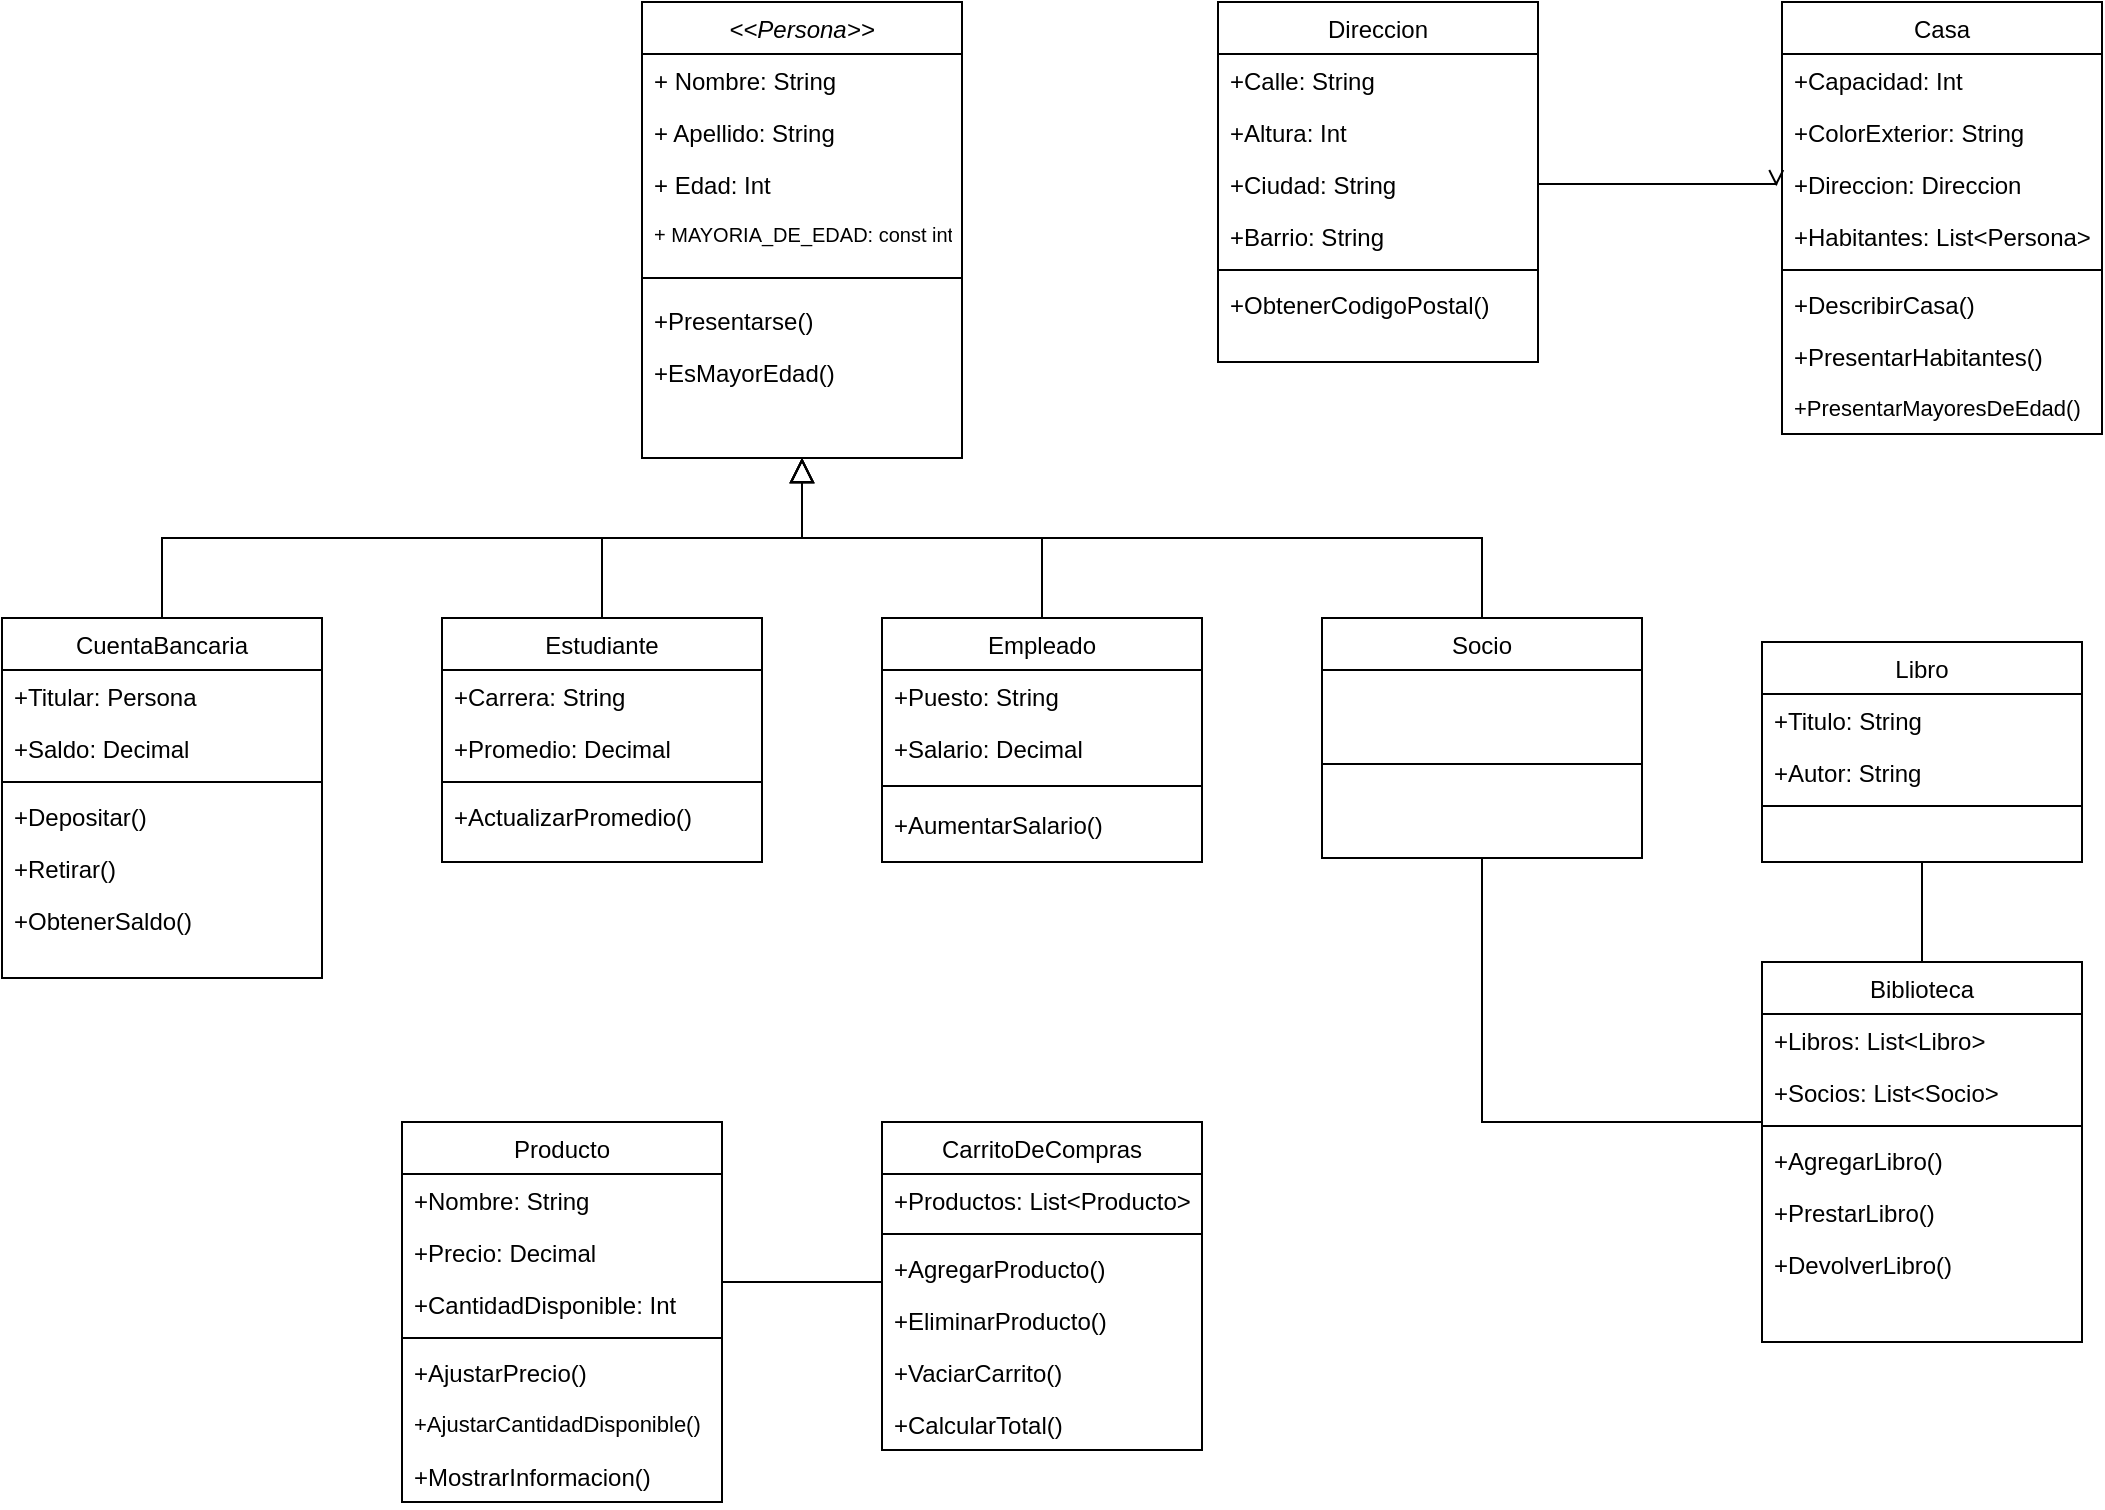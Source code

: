 <mxfile version="24.7.17">
  <diagram id="C5RBs43oDa-KdzZeNtuy" name="Page-1">
    <mxGraphModel dx="1426" dy="789" grid="1" gridSize="10" guides="1" tooltips="1" connect="1" arrows="1" fold="1" page="1" pageScale="1" pageWidth="3300" pageHeight="4681" math="0" shadow="0">
      <root>
        <mxCell id="WIyWlLk6GJQsqaUBKTNV-0" />
        <mxCell id="WIyWlLk6GJQsqaUBKTNV-1" parent="WIyWlLk6GJQsqaUBKTNV-0" />
        <mxCell id="zkfFHV4jXpPFQw0GAbJ--0" value="&lt;&lt;Persona&gt;&gt;" style="swimlane;fontStyle=2;align=center;verticalAlign=top;childLayout=stackLayout;horizontal=1;startSize=26;horizontalStack=0;resizeParent=1;resizeLast=0;collapsible=1;marginBottom=0;rounded=0;shadow=0;strokeWidth=1;" parent="WIyWlLk6GJQsqaUBKTNV-1" vertex="1">
          <mxGeometry x="1590" y="530" width="160" height="228" as="geometry">
            <mxRectangle x="230" y="140" width="160" height="26" as="alternateBounds" />
          </mxGeometry>
        </mxCell>
        <mxCell id="zkfFHV4jXpPFQw0GAbJ--1" value="+ Nombre: String" style="text;align=left;verticalAlign=top;spacingLeft=4;spacingRight=4;overflow=hidden;rotatable=0;points=[[0,0.5],[1,0.5]];portConstraint=eastwest;" parent="zkfFHV4jXpPFQw0GAbJ--0" vertex="1">
          <mxGeometry y="26" width="160" height="26" as="geometry" />
        </mxCell>
        <mxCell id="zkfFHV4jXpPFQw0GAbJ--2" value="+ Apellido: String" style="text;align=left;verticalAlign=top;spacingLeft=4;spacingRight=4;overflow=hidden;rotatable=0;points=[[0,0.5],[1,0.5]];portConstraint=eastwest;rounded=0;shadow=0;html=0;" parent="zkfFHV4jXpPFQw0GAbJ--0" vertex="1">
          <mxGeometry y="52" width="160" height="26" as="geometry" />
        </mxCell>
        <mxCell id="zkfFHV4jXpPFQw0GAbJ--3" value="+ Edad: Int&#xa;" style="text;align=left;verticalAlign=top;spacingLeft=4;spacingRight=4;overflow=hidden;rotatable=0;points=[[0,0.5],[1,0.5]];portConstraint=eastwest;rounded=0;shadow=0;html=0;" parent="zkfFHV4jXpPFQw0GAbJ--0" vertex="1">
          <mxGeometry y="78" width="160" height="26" as="geometry" />
        </mxCell>
        <mxCell id="ss1jMgRwzuhELqVnvOg8-1" value="+ MAYORIA_DE_EDAD: const int" style="text;align=left;verticalAlign=top;spacingLeft=4;spacingRight=4;overflow=hidden;rotatable=0;points=[[0,0.5],[1,0.5]];portConstraint=eastwest;rounded=0;shadow=0;html=0;fontSize=10;" vertex="1" parent="zkfFHV4jXpPFQw0GAbJ--0">
          <mxGeometry y="104" width="160" height="26" as="geometry" />
        </mxCell>
        <mxCell id="zkfFHV4jXpPFQw0GAbJ--4" value="" style="line;html=1;strokeWidth=1;align=left;verticalAlign=middle;spacingTop=-1;spacingLeft=3;spacingRight=3;rotatable=0;labelPosition=right;points=[];portConstraint=eastwest;" parent="zkfFHV4jXpPFQw0GAbJ--0" vertex="1">
          <mxGeometry y="130" width="160" height="16" as="geometry" />
        </mxCell>
        <mxCell id="ss1jMgRwzuhELqVnvOg8-2" value="+Presentarse()" style="text;align=left;verticalAlign=top;spacingLeft=4;spacingRight=4;overflow=hidden;rotatable=0;points=[[0,0.5],[1,0.5]];portConstraint=eastwest;" vertex="1" parent="zkfFHV4jXpPFQw0GAbJ--0">
          <mxGeometry y="146" width="160" height="26" as="geometry" />
        </mxCell>
        <mxCell id="zkfFHV4jXpPFQw0GAbJ--5" value="+EsMayorEdad()" style="text;align=left;verticalAlign=top;spacingLeft=4;spacingRight=4;overflow=hidden;rotatable=0;points=[[0,0.5],[1,0.5]];portConstraint=eastwest;" parent="zkfFHV4jXpPFQw0GAbJ--0" vertex="1">
          <mxGeometry y="172" width="160" height="26" as="geometry" />
        </mxCell>
        <mxCell id="zkfFHV4jXpPFQw0GAbJ--6" value="Estudiante" style="swimlane;fontStyle=0;align=center;verticalAlign=top;childLayout=stackLayout;horizontal=1;startSize=26;horizontalStack=0;resizeParent=1;resizeLast=0;collapsible=1;marginBottom=0;rounded=0;shadow=0;strokeWidth=1;" parent="WIyWlLk6GJQsqaUBKTNV-1" vertex="1">
          <mxGeometry x="1490" y="838" width="160" height="122" as="geometry">
            <mxRectangle x="130" y="380" width="160" height="26" as="alternateBounds" />
          </mxGeometry>
        </mxCell>
        <mxCell id="zkfFHV4jXpPFQw0GAbJ--7" value="+Carrera: String" style="text;align=left;verticalAlign=top;spacingLeft=4;spacingRight=4;overflow=hidden;rotatable=0;points=[[0,0.5],[1,0.5]];portConstraint=eastwest;" parent="zkfFHV4jXpPFQw0GAbJ--6" vertex="1">
          <mxGeometry y="26" width="160" height="26" as="geometry" />
        </mxCell>
        <mxCell id="zkfFHV4jXpPFQw0GAbJ--8" value="+Promedio: Decimal" style="text;align=left;verticalAlign=top;spacingLeft=4;spacingRight=4;overflow=hidden;rotatable=0;points=[[0,0.5],[1,0.5]];portConstraint=eastwest;rounded=0;shadow=0;html=0;" parent="zkfFHV4jXpPFQw0GAbJ--6" vertex="1">
          <mxGeometry y="52" width="160" height="26" as="geometry" />
        </mxCell>
        <mxCell id="zkfFHV4jXpPFQw0GAbJ--9" value="" style="line;html=1;strokeWidth=1;align=left;verticalAlign=middle;spacingTop=-1;spacingLeft=3;spacingRight=3;rotatable=0;labelPosition=right;points=[];portConstraint=eastwest;" parent="zkfFHV4jXpPFQw0GAbJ--6" vertex="1">
          <mxGeometry y="78" width="160" height="8" as="geometry" />
        </mxCell>
        <mxCell id="ss1jMgRwzuhELqVnvOg8-6" value="+ActualizarPromedio()" style="text;align=left;verticalAlign=top;spacingLeft=4;spacingRight=4;overflow=hidden;rotatable=0;points=[[0,0.5],[1,0.5]];portConstraint=eastwest;rounded=0;shadow=0;html=0;" vertex="1" parent="zkfFHV4jXpPFQw0GAbJ--6">
          <mxGeometry y="86" width="160" height="26" as="geometry" />
        </mxCell>
        <mxCell id="zkfFHV4jXpPFQw0GAbJ--12" value="" style="endArrow=block;endSize=10;endFill=0;shadow=0;strokeWidth=1;rounded=0;curved=0;edgeStyle=elbowEdgeStyle;elbow=vertical;" parent="WIyWlLk6GJQsqaUBKTNV-1" source="zkfFHV4jXpPFQw0GAbJ--6" target="zkfFHV4jXpPFQw0GAbJ--0" edge="1">
          <mxGeometry width="160" relative="1" as="geometry">
            <mxPoint x="1570" y="613" as="sourcePoint" />
            <mxPoint x="1570" y="613" as="targetPoint" />
          </mxGeometry>
        </mxCell>
        <mxCell id="zkfFHV4jXpPFQw0GAbJ--13" value="Empleado" style="swimlane;fontStyle=0;align=center;verticalAlign=top;childLayout=stackLayout;horizontal=1;startSize=26;horizontalStack=0;resizeParent=1;resizeLast=0;collapsible=1;marginBottom=0;rounded=0;shadow=0;strokeWidth=1;" parent="WIyWlLk6GJQsqaUBKTNV-1" vertex="1">
          <mxGeometry x="1710" y="838" width="160" height="122" as="geometry">
            <mxRectangle x="340" y="380" width="170" height="26" as="alternateBounds" />
          </mxGeometry>
        </mxCell>
        <mxCell id="zkfFHV4jXpPFQw0GAbJ--14" value="+Puesto: String" style="text;align=left;verticalAlign=top;spacingLeft=4;spacingRight=4;overflow=hidden;rotatable=0;points=[[0,0.5],[1,0.5]];portConstraint=eastwest;" parent="zkfFHV4jXpPFQw0GAbJ--13" vertex="1">
          <mxGeometry y="26" width="160" height="26" as="geometry" />
        </mxCell>
        <mxCell id="ss1jMgRwzuhELqVnvOg8-3" value="+Salario: Decimal" style="text;align=left;verticalAlign=top;spacingLeft=4;spacingRight=4;overflow=hidden;rotatable=0;points=[[0,0.5],[1,0.5]];portConstraint=eastwest;" vertex="1" parent="zkfFHV4jXpPFQw0GAbJ--13">
          <mxGeometry y="52" width="160" height="26" as="geometry" />
        </mxCell>
        <mxCell id="zkfFHV4jXpPFQw0GAbJ--15" value="" style="line;html=1;strokeWidth=1;align=left;verticalAlign=middle;spacingTop=-1;spacingLeft=3;spacingRight=3;rotatable=0;labelPosition=right;points=[];portConstraint=eastwest;" parent="zkfFHV4jXpPFQw0GAbJ--13" vertex="1">
          <mxGeometry y="78" width="160" height="12" as="geometry" />
        </mxCell>
        <mxCell id="ss1jMgRwzuhELqVnvOg8-4" value="+AumentarSalario()" style="text;align=left;verticalAlign=top;spacingLeft=4;spacingRight=4;overflow=hidden;rotatable=0;points=[[0,0.5],[1,0.5]];portConstraint=eastwest;" vertex="1" parent="zkfFHV4jXpPFQw0GAbJ--13">
          <mxGeometry y="90" width="160" height="26" as="geometry" />
        </mxCell>
        <mxCell id="zkfFHV4jXpPFQw0GAbJ--16" value="" style="endArrow=block;endSize=10;endFill=0;shadow=0;strokeWidth=1;rounded=0;curved=0;edgeStyle=elbowEdgeStyle;elbow=vertical;" parent="WIyWlLk6GJQsqaUBKTNV-1" source="zkfFHV4jXpPFQw0GAbJ--13" target="zkfFHV4jXpPFQw0GAbJ--0" edge="1">
          <mxGeometry width="160" relative="1" as="geometry">
            <mxPoint x="1580" y="783" as="sourcePoint" />
            <mxPoint x="1680" y="681" as="targetPoint" />
          </mxGeometry>
        </mxCell>
        <mxCell id="zkfFHV4jXpPFQw0GAbJ--17" value="Direccion" style="swimlane;fontStyle=0;align=center;verticalAlign=top;childLayout=stackLayout;horizontal=1;startSize=26;horizontalStack=0;resizeParent=1;resizeLast=0;collapsible=1;marginBottom=0;rounded=0;shadow=0;strokeWidth=1;" parent="WIyWlLk6GJQsqaUBKTNV-1" vertex="1">
          <mxGeometry x="1878" y="530" width="160" height="180" as="geometry">
            <mxRectangle x="550" y="140" width="160" height="26" as="alternateBounds" />
          </mxGeometry>
        </mxCell>
        <mxCell id="zkfFHV4jXpPFQw0GAbJ--18" value="+Calle: String" style="text;align=left;verticalAlign=top;spacingLeft=4;spacingRight=4;overflow=hidden;rotatable=0;points=[[0,0.5],[1,0.5]];portConstraint=eastwest;" parent="zkfFHV4jXpPFQw0GAbJ--17" vertex="1">
          <mxGeometry y="26" width="160" height="26" as="geometry" />
        </mxCell>
        <mxCell id="zkfFHV4jXpPFQw0GAbJ--19" value="+Altura: Int" style="text;align=left;verticalAlign=top;spacingLeft=4;spacingRight=4;overflow=hidden;rotatable=0;points=[[0,0.5],[1,0.5]];portConstraint=eastwest;rounded=0;shadow=0;html=0;" parent="zkfFHV4jXpPFQw0GAbJ--17" vertex="1">
          <mxGeometry y="52" width="160" height="26" as="geometry" />
        </mxCell>
        <mxCell id="zkfFHV4jXpPFQw0GAbJ--20" value="+Ciudad: String" style="text;align=left;verticalAlign=top;spacingLeft=4;spacingRight=4;overflow=hidden;rotatable=0;points=[[0,0.5],[1,0.5]];portConstraint=eastwest;rounded=0;shadow=0;html=0;" parent="zkfFHV4jXpPFQw0GAbJ--17" vertex="1">
          <mxGeometry y="78" width="160" height="26" as="geometry" />
        </mxCell>
        <mxCell id="zkfFHV4jXpPFQw0GAbJ--21" value="+Barrio: String" style="text;align=left;verticalAlign=top;spacingLeft=4;spacingRight=4;overflow=hidden;rotatable=0;points=[[0,0.5],[1,0.5]];portConstraint=eastwest;rounded=0;shadow=0;html=0;" parent="zkfFHV4jXpPFQw0GAbJ--17" vertex="1">
          <mxGeometry y="104" width="160" height="26" as="geometry" />
        </mxCell>
        <mxCell id="zkfFHV4jXpPFQw0GAbJ--23" value="" style="line;html=1;strokeWidth=1;align=left;verticalAlign=middle;spacingTop=-1;spacingLeft=3;spacingRight=3;rotatable=0;labelPosition=right;points=[];portConstraint=eastwest;" parent="zkfFHV4jXpPFQw0GAbJ--17" vertex="1">
          <mxGeometry y="130" width="160" height="8" as="geometry" />
        </mxCell>
        <mxCell id="zkfFHV4jXpPFQw0GAbJ--25" value="+ObtenerCodigoPostal()" style="text;align=left;verticalAlign=top;spacingLeft=4;spacingRight=4;overflow=hidden;rotatable=0;points=[[0,0.5],[1,0.5]];portConstraint=eastwest;" parent="zkfFHV4jXpPFQw0GAbJ--17" vertex="1">
          <mxGeometry y="138" width="160" height="26" as="geometry" />
        </mxCell>
        <mxCell id="zkfFHV4jXpPFQw0GAbJ--26" value="" style="endArrow=open;shadow=0;strokeWidth=1;rounded=0;curved=0;endFill=1;edgeStyle=elbowEdgeStyle;elbow=vertical;entryX=-0.018;entryY=0.542;entryDx=0;entryDy=0;entryPerimeter=0;" parent="WIyWlLk6GJQsqaUBKTNV-1" target="ss1jMgRwzuhELqVnvOg8-28" edge="1">
          <mxGeometry x="0.5" y="41" relative="1" as="geometry">
            <mxPoint x="2038" y="619.76" as="sourcePoint" />
            <mxPoint x="2166" y="619.76" as="targetPoint" />
            <mxPoint x="-40" y="32" as="offset" />
          </mxGeometry>
        </mxCell>
        <mxCell id="ss1jMgRwzuhELqVnvOg8-7" value="Socio" style="swimlane;fontStyle=0;align=center;verticalAlign=top;childLayout=stackLayout;horizontal=1;startSize=26;horizontalStack=0;resizeParent=1;resizeLast=0;collapsible=1;marginBottom=0;rounded=0;shadow=0;strokeWidth=1;" vertex="1" parent="WIyWlLk6GJQsqaUBKTNV-1">
          <mxGeometry x="1930" y="838" width="160" height="120" as="geometry">
            <mxRectangle x="340" y="380" width="170" height="26" as="alternateBounds" />
          </mxGeometry>
        </mxCell>
        <mxCell id="ss1jMgRwzuhELqVnvOg8-21" value="" style="line;html=1;strokeWidth=1;align=left;verticalAlign=middle;spacingTop=-1;spacingLeft=3;spacingRight=3;rotatable=0;labelPosition=right;points=[];portConstraint=eastwest;" vertex="1" parent="ss1jMgRwzuhELqVnvOg8-7">
          <mxGeometry y="26" width="160" height="94" as="geometry" />
        </mxCell>
        <mxCell id="ss1jMgRwzuhELqVnvOg8-24" value="" style="endArrow=block;endSize=10;endFill=0;shadow=0;strokeWidth=1;rounded=0;curved=0;edgeStyle=elbowEdgeStyle;elbow=vertical;exitX=0.5;exitY=0;exitDx=0;exitDy=0;" edge="1" parent="WIyWlLk6GJQsqaUBKTNV-1" source="ss1jMgRwzuhELqVnvOg8-7">
          <mxGeometry width="160" relative="1" as="geometry">
            <mxPoint x="1897" y="838.0" as="sourcePoint" />
            <mxPoint x="1670" y="758" as="targetPoint" />
          </mxGeometry>
        </mxCell>
        <mxCell id="ss1jMgRwzuhELqVnvOg8-25" value="Casa" style="swimlane;fontStyle=0;align=center;verticalAlign=top;childLayout=stackLayout;horizontal=1;startSize=26;horizontalStack=0;resizeParent=1;resizeLast=0;collapsible=1;marginBottom=0;rounded=0;shadow=0;strokeWidth=1;" vertex="1" parent="WIyWlLk6GJQsqaUBKTNV-1">
          <mxGeometry x="2160" y="530" width="160" height="216" as="geometry">
            <mxRectangle x="550" y="140" width="160" height="26" as="alternateBounds" />
          </mxGeometry>
        </mxCell>
        <mxCell id="ss1jMgRwzuhELqVnvOg8-26" value="+Capacidad: Int" style="text;align=left;verticalAlign=top;spacingLeft=4;spacingRight=4;overflow=hidden;rotatable=0;points=[[0,0.5],[1,0.5]];portConstraint=eastwest;" vertex="1" parent="ss1jMgRwzuhELqVnvOg8-25">
          <mxGeometry y="26" width="160" height="26" as="geometry" />
        </mxCell>
        <mxCell id="ss1jMgRwzuhELqVnvOg8-27" value="+ColorExterior: String" style="text;align=left;verticalAlign=top;spacingLeft=4;spacingRight=4;overflow=hidden;rotatable=0;points=[[0,0.5],[1,0.5]];portConstraint=eastwest;rounded=0;shadow=0;html=0;" vertex="1" parent="ss1jMgRwzuhELqVnvOg8-25">
          <mxGeometry y="52" width="160" height="26" as="geometry" />
        </mxCell>
        <mxCell id="ss1jMgRwzuhELqVnvOg8-28" value="+Direccion: Direccion" style="text;align=left;verticalAlign=top;spacingLeft=4;spacingRight=4;overflow=hidden;rotatable=0;points=[[0,0.5],[1,0.5]];portConstraint=eastwest;rounded=0;shadow=0;html=0;" vertex="1" parent="ss1jMgRwzuhELqVnvOg8-25">
          <mxGeometry y="78" width="160" height="26" as="geometry" />
        </mxCell>
        <mxCell id="ss1jMgRwzuhELqVnvOg8-29" value="+Habitantes: List&lt;Persona&gt;" style="text;align=left;verticalAlign=top;spacingLeft=4;spacingRight=4;overflow=hidden;rotatable=0;points=[[0,0.5],[1,0.5]];portConstraint=eastwest;rounded=0;shadow=0;html=0;" vertex="1" parent="ss1jMgRwzuhELqVnvOg8-25">
          <mxGeometry y="104" width="160" height="26" as="geometry" />
        </mxCell>
        <mxCell id="ss1jMgRwzuhELqVnvOg8-30" value="" style="line;html=1;strokeWidth=1;align=left;verticalAlign=middle;spacingTop=-1;spacingLeft=3;spacingRight=3;rotatable=0;labelPosition=right;points=[];portConstraint=eastwest;" vertex="1" parent="ss1jMgRwzuhELqVnvOg8-25">
          <mxGeometry y="130" width="160" height="8" as="geometry" />
        </mxCell>
        <mxCell id="ss1jMgRwzuhELqVnvOg8-31" value="+DescribirCasa()&#xa;" style="text;align=left;verticalAlign=top;spacingLeft=4;spacingRight=4;overflow=hidden;rotatable=0;points=[[0,0.5],[1,0.5]];portConstraint=eastwest;" vertex="1" parent="ss1jMgRwzuhELqVnvOg8-25">
          <mxGeometry y="138" width="160" height="26" as="geometry" />
        </mxCell>
        <mxCell id="ss1jMgRwzuhELqVnvOg8-33" value="+PresentarHabitantes()" style="text;align=left;verticalAlign=top;spacingLeft=4;spacingRight=4;overflow=hidden;rotatable=0;points=[[0,0.5],[1,0.5]];portConstraint=eastwest;" vertex="1" parent="ss1jMgRwzuhELqVnvOg8-25">
          <mxGeometry y="164" width="160" height="26" as="geometry" />
        </mxCell>
        <mxCell id="ss1jMgRwzuhELqVnvOg8-34" value="+PresentarMayoresDeEdad()" style="text;align=left;verticalAlign=top;spacingLeft=4;spacingRight=4;overflow=hidden;rotatable=0;points=[[0,0.5],[1,0.5]];portConstraint=eastwest;fontSize=11;" vertex="1" parent="ss1jMgRwzuhELqVnvOg8-25">
          <mxGeometry y="190" width="160" height="26" as="geometry" />
        </mxCell>
        <mxCell id="ss1jMgRwzuhELqVnvOg8-36" value="CuentaBancaria" style="swimlane;fontStyle=0;align=center;verticalAlign=top;childLayout=stackLayout;horizontal=1;startSize=26;horizontalStack=0;resizeParent=1;resizeLast=0;collapsible=1;marginBottom=0;rounded=0;shadow=0;strokeWidth=1;" vertex="1" parent="WIyWlLk6GJQsqaUBKTNV-1">
          <mxGeometry x="1270" y="838" width="160" height="180" as="geometry">
            <mxRectangle x="550" y="140" width="160" height="26" as="alternateBounds" />
          </mxGeometry>
        </mxCell>
        <mxCell id="ss1jMgRwzuhELqVnvOg8-37" value="+Titular: Persona" style="text;align=left;verticalAlign=top;spacingLeft=4;spacingRight=4;overflow=hidden;rotatable=0;points=[[0,0.5],[1,0.5]];portConstraint=eastwest;" vertex="1" parent="ss1jMgRwzuhELqVnvOg8-36">
          <mxGeometry y="26" width="160" height="26" as="geometry" />
        </mxCell>
        <mxCell id="ss1jMgRwzuhELqVnvOg8-38" value="+Saldo: Decimal" style="text;align=left;verticalAlign=top;spacingLeft=4;spacingRight=4;overflow=hidden;rotatable=0;points=[[0,0.5],[1,0.5]];portConstraint=eastwest;rounded=0;shadow=0;html=0;" vertex="1" parent="ss1jMgRwzuhELqVnvOg8-36">
          <mxGeometry y="52" width="160" height="26" as="geometry" />
        </mxCell>
        <mxCell id="ss1jMgRwzuhELqVnvOg8-41" value="" style="line;html=1;strokeWidth=1;align=left;verticalAlign=middle;spacingTop=-1;spacingLeft=3;spacingRight=3;rotatable=0;labelPosition=right;points=[];portConstraint=eastwest;" vertex="1" parent="ss1jMgRwzuhELqVnvOg8-36">
          <mxGeometry y="78" width="160" height="8" as="geometry" />
        </mxCell>
        <mxCell id="ss1jMgRwzuhELqVnvOg8-42" value="+Depositar()" style="text;align=left;verticalAlign=top;spacingLeft=4;spacingRight=4;overflow=hidden;rotatable=0;points=[[0,0.5],[1,0.5]];portConstraint=eastwest;" vertex="1" parent="ss1jMgRwzuhELqVnvOg8-36">
          <mxGeometry y="86" width="160" height="26" as="geometry" />
        </mxCell>
        <mxCell id="ss1jMgRwzuhELqVnvOg8-43" value="+Retirar()" style="text;align=left;verticalAlign=top;spacingLeft=4;spacingRight=4;overflow=hidden;rotatable=0;points=[[0,0.5],[1,0.5]];portConstraint=eastwest;" vertex="1" parent="ss1jMgRwzuhELqVnvOg8-36">
          <mxGeometry y="112" width="160" height="26" as="geometry" />
        </mxCell>
        <mxCell id="ss1jMgRwzuhELqVnvOg8-44" value="+ObtenerSaldo()" style="text;align=left;verticalAlign=top;spacingLeft=4;spacingRight=4;overflow=hidden;rotatable=0;points=[[0,0.5],[1,0.5]];portConstraint=eastwest;" vertex="1" parent="ss1jMgRwzuhELqVnvOg8-36">
          <mxGeometry y="138" width="160" height="26" as="geometry" />
        </mxCell>
        <mxCell id="ss1jMgRwzuhELqVnvOg8-45" value="Producto" style="swimlane;fontStyle=0;align=center;verticalAlign=top;childLayout=stackLayout;horizontal=1;startSize=26;horizontalStack=0;resizeParent=1;resizeLast=0;collapsible=1;marginBottom=0;rounded=0;shadow=0;strokeWidth=1;" vertex="1" parent="WIyWlLk6GJQsqaUBKTNV-1">
          <mxGeometry x="1470" y="1090" width="160" height="190" as="geometry">
            <mxRectangle x="550" y="140" width="160" height="26" as="alternateBounds" />
          </mxGeometry>
        </mxCell>
        <mxCell id="ss1jMgRwzuhELqVnvOg8-46" value="+Nombre: String" style="text;align=left;verticalAlign=top;spacingLeft=4;spacingRight=4;overflow=hidden;rotatable=0;points=[[0,0.5],[1,0.5]];portConstraint=eastwest;" vertex="1" parent="ss1jMgRwzuhELqVnvOg8-45">
          <mxGeometry y="26" width="160" height="26" as="geometry" />
        </mxCell>
        <mxCell id="ss1jMgRwzuhELqVnvOg8-47" value="+Precio: Decimal" style="text;align=left;verticalAlign=top;spacingLeft=4;spacingRight=4;overflow=hidden;rotatable=0;points=[[0,0.5],[1,0.5]];portConstraint=eastwest;rounded=0;shadow=0;html=0;" vertex="1" parent="ss1jMgRwzuhELqVnvOg8-45">
          <mxGeometry y="52" width="160" height="26" as="geometry" />
        </mxCell>
        <mxCell id="ss1jMgRwzuhELqVnvOg8-52" value="+CantidadDisponible: Int" style="text;align=left;verticalAlign=top;spacingLeft=4;spacingRight=4;overflow=hidden;rotatable=0;points=[[0,0.5],[1,0.5]];portConstraint=eastwest;rounded=0;shadow=0;html=0;" vertex="1" parent="ss1jMgRwzuhELqVnvOg8-45">
          <mxGeometry y="78" width="160" height="26" as="geometry" />
        </mxCell>
        <mxCell id="ss1jMgRwzuhELqVnvOg8-48" value="" style="line;html=1;strokeWidth=1;align=left;verticalAlign=middle;spacingTop=-1;spacingLeft=3;spacingRight=3;rotatable=0;labelPosition=right;points=[];portConstraint=eastwest;" vertex="1" parent="ss1jMgRwzuhELqVnvOg8-45">
          <mxGeometry y="104" width="160" height="8" as="geometry" />
        </mxCell>
        <mxCell id="ss1jMgRwzuhELqVnvOg8-49" value="+AjustarPrecio()" style="text;align=left;verticalAlign=top;spacingLeft=4;spacingRight=4;overflow=hidden;rotatable=0;points=[[0,0.5],[1,0.5]];portConstraint=eastwest;" vertex="1" parent="ss1jMgRwzuhELqVnvOg8-45">
          <mxGeometry y="112" width="160" height="26" as="geometry" />
        </mxCell>
        <mxCell id="ss1jMgRwzuhELqVnvOg8-50" value="+AjustarCantidadDisponible()" style="text;align=left;verticalAlign=top;spacingLeft=4;spacingRight=4;overflow=hidden;rotatable=0;points=[[0,0.5],[1,0.5]];portConstraint=eastwest;fontSize=11;" vertex="1" parent="ss1jMgRwzuhELqVnvOg8-45">
          <mxGeometry y="138" width="160" height="26" as="geometry" />
        </mxCell>
        <mxCell id="ss1jMgRwzuhELqVnvOg8-51" value="+MostrarInformacion()" style="text;align=left;verticalAlign=top;spacingLeft=4;spacingRight=4;overflow=hidden;rotatable=0;points=[[0,0.5],[1,0.5]];portConstraint=eastwest;" vertex="1" parent="ss1jMgRwzuhELqVnvOg8-45">
          <mxGeometry y="164" width="160" height="26" as="geometry" />
        </mxCell>
        <mxCell id="ss1jMgRwzuhELqVnvOg8-117" value="Biblioteca" style="swimlane;fontStyle=0;align=center;verticalAlign=top;childLayout=stackLayout;horizontal=1;startSize=26;horizontalStack=0;resizeParent=1;resizeLast=0;collapsible=1;marginBottom=0;rounded=0;shadow=0;strokeWidth=1;" vertex="1" parent="WIyWlLk6GJQsqaUBKTNV-1">
          <mxGeometry x="2150" y="1010" width="160" height="190" as="geometry">
            <mxRectangle x="550" y="140" width="160" height="26" as="alternateBounds" />
          </mxGeometry>
        </mxCell>
        <mxCell id="ss1jMgRwzuhELqVnvOg8-118" value="+Libros: List&lt;Libro&gt;" style="text;align=left;verticalAlign=top;spacingLeft=4;spacingRight=4;overflow=hidden;rotatable=0;points=[[0,0.5],[1,0.5]];portConstraint=eastwest;" vertex="1" parent="ss1jMgRwzuhELqVnvOg8-117">
          <mxGeometry y="26" width="160" height="26" as="geometry" />
        </mxCell>
        <mxCell id="ss1jMgRwzuhELqVnvOg8-119" value="+Socios: List&lt;Socio&gt;" style="text;align=left;verticalAlign=top;spacingLeft=4;spacingRight=4;overflow=hidden;rotatable=0;points=[[0,0.5],[1,0.5]];portConstraint=eastwest;rounded=0;shadow=0;html=0;" vertex="1" parent="ss1jMgRwzuhELqVnvOg8-117">
          <mxGeometry y="52" width="160" height="26" as="geometry" />
        </mxCell>
        <mxCell id="ss1jMgRwzuhELqVnvOg8-121" value="" style="line;html=1;strokeWidth=1;align=left;verticalAlign=middle;spacingTop=-1;spacingLeft=3;spacingRight=3;rotatable=0;labelPosition=right;points=[];portConstraint=eastwest;" vertex="1" parent="ss1jMgRwzuhELqVnvOg8-117">
          <mxGeometry y="78" width="160" height="8" as="geometry" />
        </mxCell>
        <mxCell id="ss1jMgRwzuhELqVnvOg8-122" value="+AgregarLibro()" style="text;align=left;verticalAlign=top;spacingLeft=4;spacingRight=4;overflow=hidden;rotatable=0;points=[[0,0.5],[1,0.5]];portConstraint=eastwest;" vertex="1" parent="ss1jMgRwzuhELqVnvOg8-117">
          <mxGeometry y="86" width="160" height="26" as="geometry" />
        </mxCell>
        <mxCell id="ss1jMgRwzuhELqVnvOg8-123" value="+PrestarLibro()" style="text;align=left;verticalAlign=top;spacingLeft=4;spacingRight=4;overflow=hidden;rotatable=0;points=[[0,0.5],[1,0.5]];portConstraint=eastwest;fontSize=12;" vertex="1" parent="ss1jMgRwzuhELqVnvOg8-117">
          <mxGeometry y="112" width="160" height="26" as="geometry" />
        </mxCell>
        <mxCell id="ss1jMgRwzuhELqVnvOg8-124" value="+DevolverLibro()" style="text;align=left;verticalAlign=top;spacingLeft=4;spacingRight=4;overflow=hidden;rotatable=0;points=[[0,0.5],[1,0.5]];portConstraint=eastwest;" vertex="1" parent="ss1jMgRwzuhELqVnvOg8-117">
          <mxGeometry y="138" width="160" height="26" as="geometry" />
        </mxCell>
        <mxCell id="ss1jMgRwzuhELqVnvOg8-125" value="Libro" style="swimlane;fontStyle=0;align=center;verticalAlign=top;childLayout=stackLayout;horizontal=1;startSize=26;horizontalStack=0;resizeParent=1;resizeLast=0;collapsible=1;marginBottom=0;rounded=0;shadow=0;strokeWidth=1;" vertex="1" parent="WIyWlLk6GJQsqaUBKTNV-1">
          <mxGeometry x="2150" y="850" width="160" height="110" as="geometry">
            <mxRectangle x="550" y="140" width="160" height="26" as="alternateBounds" />
          </mxGeometry>
        </mxCell>
        <mxCell id="ss1jMgRwzuhELqVnvOg8-126" value="+Titulo: String" style="text;align=left;verticalAlign=top;spacingLeft=4;spacingRight=4;overflow=hidden;rotatable=0;points=[[0,0.5],[1,0.5]];portConstraint=eastwest;" vertex="1" parent="ss1jMgRwzuhELqVnvOg8-125">
          <mxGeometry y="26" width="160" height="26" as="geometry" />
        </mxCell>
        <mxCell id="ss1jMgRwzuhELqVnvOg8-127" value="+Autor: String" style="text;align=left;verticalAlign=top;spacingLeft=4;spacingRight=4;overflow=hidden;rotatable=0;points=[[0,0.5],[1,0.5]];portConstraint=eastwest;rounded=0;shadow=0;html=0;" vertex="1" parent="ss1jMgRwzuhELqVnvOg8-125">
          <mxGeometry y="52" width="160" height="26" as="geometry" />
        </mxCell>
        <mxCell id="ss1jMgRwzuhELqVnvOg8-129" value="" style="line;html=1;strokeWidth=1;align=left;verticalAlign=middle;spacingTop=-1;spacingLeft=3;spacingRight=3;rotatable=0;labelPosition=right;points=[];portConstraint=eastwest;" vertex="1" parent="ss1jMgRwzuhELqVnvOg8-125">
          <mxGeometry y="78" width="160" height="8" as="geometry" />
        </mxCell>
        <mxCell id="ss1jMgRwzuhELqVnvOg8-133" value="" style="endArrow=none;html=1;rounded=0;exitX=0.5;exitY=1;exitDx=0;exitDy=0;" edge="1" parent="WIyWlLk6GJQsqaUBKTNV-1" source="ss1jMgRwzuhELqVnvOg8-7">
          <mxGeometry width="50" height="50" relative="1" as="geometry">
            <mxPoint x="2020" y="1090" as="sourcePoint" />
            <mxPoint x="2150" y="1090" as="targetPoint" />
            <Array as="points">
              <mxPoint x="2010" y="1090" />
            </Array>
          </mxGeometry>
        </mxCell>
        <mxCell id="ss1jMgRwzuhELqVnvOg8-134" value="" style="endArrow=none;html=1;rounded=0;entryX=0.5;entryY=1;entryDx=0;entryDy=0;" edge="1" parent="WIyWlLk6GJQsqaUBKTNV-1" target="ss1jMgRwzuhELqVnvOg8-125">
          <mxGeometry width="50" height="50" relative="1" as="geometry">
            <mxPoint x="2230" y="1010" as="sourcePoint" />
            <mxPoint x="2280" y="960" as="targetPoint" />
            <Array as="points" />
          </mxGeometry>
        </mxCell>
        <mxCell id="ss1jMgRwzuhELqVnvOg8-136" value="" style="endArrow=block;endSize=10;endFill=0;shadow=0;strokeWidth=1;rounded=0;curved=0;edgeStyle=elbowEdgeStyle;elbow=vertical;exitX=0.5;exitY=0;exitDx=0;exitDy=0;" edge="1" parent="WIyWlLk6GJQsqaUBKTNV-1" source="ss1jMgRwzuhELqVnvOg8-36">
          <mxGeometry width="160" relative="1" as="geometry">
            <mxPoint x="1600" y="838" as="sourcePoint" />
            <mxPoint x="1670" y="758" as="targetPoint" />
          </mxGeometry>
        </mxCell>
        <mxCell id="ss1jMgRwzuhELqVnvOg8-145" value="CarritoDeCompras" style="swimlane;fontStyle=0;align=center;verticalAlign=top;childLayout=stackLayout;horizontal=1;startSize=26;horizontalStack=0;resizeParent=1;resizeLast=0;collapsible=1;marginBottom=0;rounded=0;shadow=0;strokeWidth=1;" vertex="1" parent="WIyWlLk6GJQsqaUBKTNV-1">
          <mxGeometry x="1710" y="1090" width="160" height="164" as="geometry">
            <mxRectangle x="550" y="140" width="160" height="26" as="alternateBounds" />
          </mxGeometry>
        </mxCell>
        <mxCell id="ss1jMgRwzuhELqVnvOg8-146" value="+Productos: List&lt;Producto&gt;" style="text;align=left;verticalAlign=top;spacingLeft=4;spacingRight=4;overflow=hidden;rotatable=0;points=[[0,0.5],[1,0.5]];portConstraint=eastwest;" vertex="1" parent="ss1jMgRwzuhELqVnvOg8-145">
          <mxGeometry y="26" width="160" height="26" as="geometry" />
        </mxCell>
        <mxCell id="ss1jMgRwzuhELqVnvOg8-148" value="" style="line;html=1;strokeWidth=1;align=left;verticalAlign=middle;spacingTop=-1;spacingLeft=3;spacingRight=3;rotatable=0;labelPosition=right;points=[];portConstraint=eastwest;" vertex="1" parent="ss1jMgRwzuhELqVnvOg8-145">
          <mxGeometry y="52" width="160" height="8" as="geometry" />
        </mxCell>
        <mxCell id="ss1jMgRwzuhELqVnvOg8-147" value="+AgregarProducto()" style="text;align=left;verticalAlign=top;spacingLeft=4;spacingRight=4;overflow=hidden;rotatable=0;points=[[0,0.5],[1,0.5]];portConstraint=eastwest;rounded=0;shadow=0;html=0;" vertex="1" parent="ss1jMgRwzuhELqVnvOg8-145">
          <mxGeometry y="60" width="160" height="26" as="geometry" />
        </mxCell>
        <mxCell id="ss1jMgRwzuhELqVnvOg8-149" value="+EliminarProducto()" style="text;align=left;verticalAlign=top;spacingLeft=4;spacingRight=4;overflow=hidden;rotatable=0;points=[[0,0.5],[1,0.5]];portConstraint=eastwest;rounded=0;shadow=0;html=0;" vertex="1" parent="ss1jMgRwzuhELqVnvOg8-145">
          <mxGeometry y="86" width="160" height="26" as="geometry" />
        </mxCell>
        <mxCell id="ss1jMgRwzuhELqVnvOg8-150" value="+VaciarCarrito()" style="text;align=left;verticalAlign=top;spacingLeft=4;spacingRight=4;overflow=hidden;rotatable=0;points=[[0,0.5],[1,0.5]];portConstraint=eastwest;rounded=0;shadow=0;html=0;" vertex="1" parent="ss1jMgRwzuhELqVnvOg8-145">
          <mxGeometry y="112" width="160" height="26" as="geometry" />
        </mxCell>
        <mxCell id="ss1jMgRwzuhELqVnvOg8-151" value="+CalcularTotal()" style="text;align=left;verticalAlign=top;spacingLeft=4;spacingRight=4;overflow=hidden;rotatable=0;points=[[0,0.5],[1,0.5]];portConstraint=eastwest;rounded=0;shadow=0;html=0;" vertex="1" parent="ss1jMgRwzuhELqVnvOg8-145">
          <mxGeometry y="138" width="160" height="26" as="geometry" />
        </mxCell>
        <mxCell id="ss1jMgRwzuhELqVnvOg8-155" value="" style="endArrow=none;html=1;rounded=0;" edge="1" parent="WIyWlLk6GJQsqaUBKTNV-1">
          <mxGeometry width="50" height="50" relative="1" as="geometry">
            <mxPoint x="1630" y="1170" as="sourcePoint" />
            <mxPoint x="1630" y="1170" as="targetPoint" />
            <Array as="points">
              <mxPoint x="1710" y="1170" />
            </Array>
          </mxGeometry>
        </mxCell>
      </root>
    </mxGraphModel>
  </diagram>
</mxfile>
